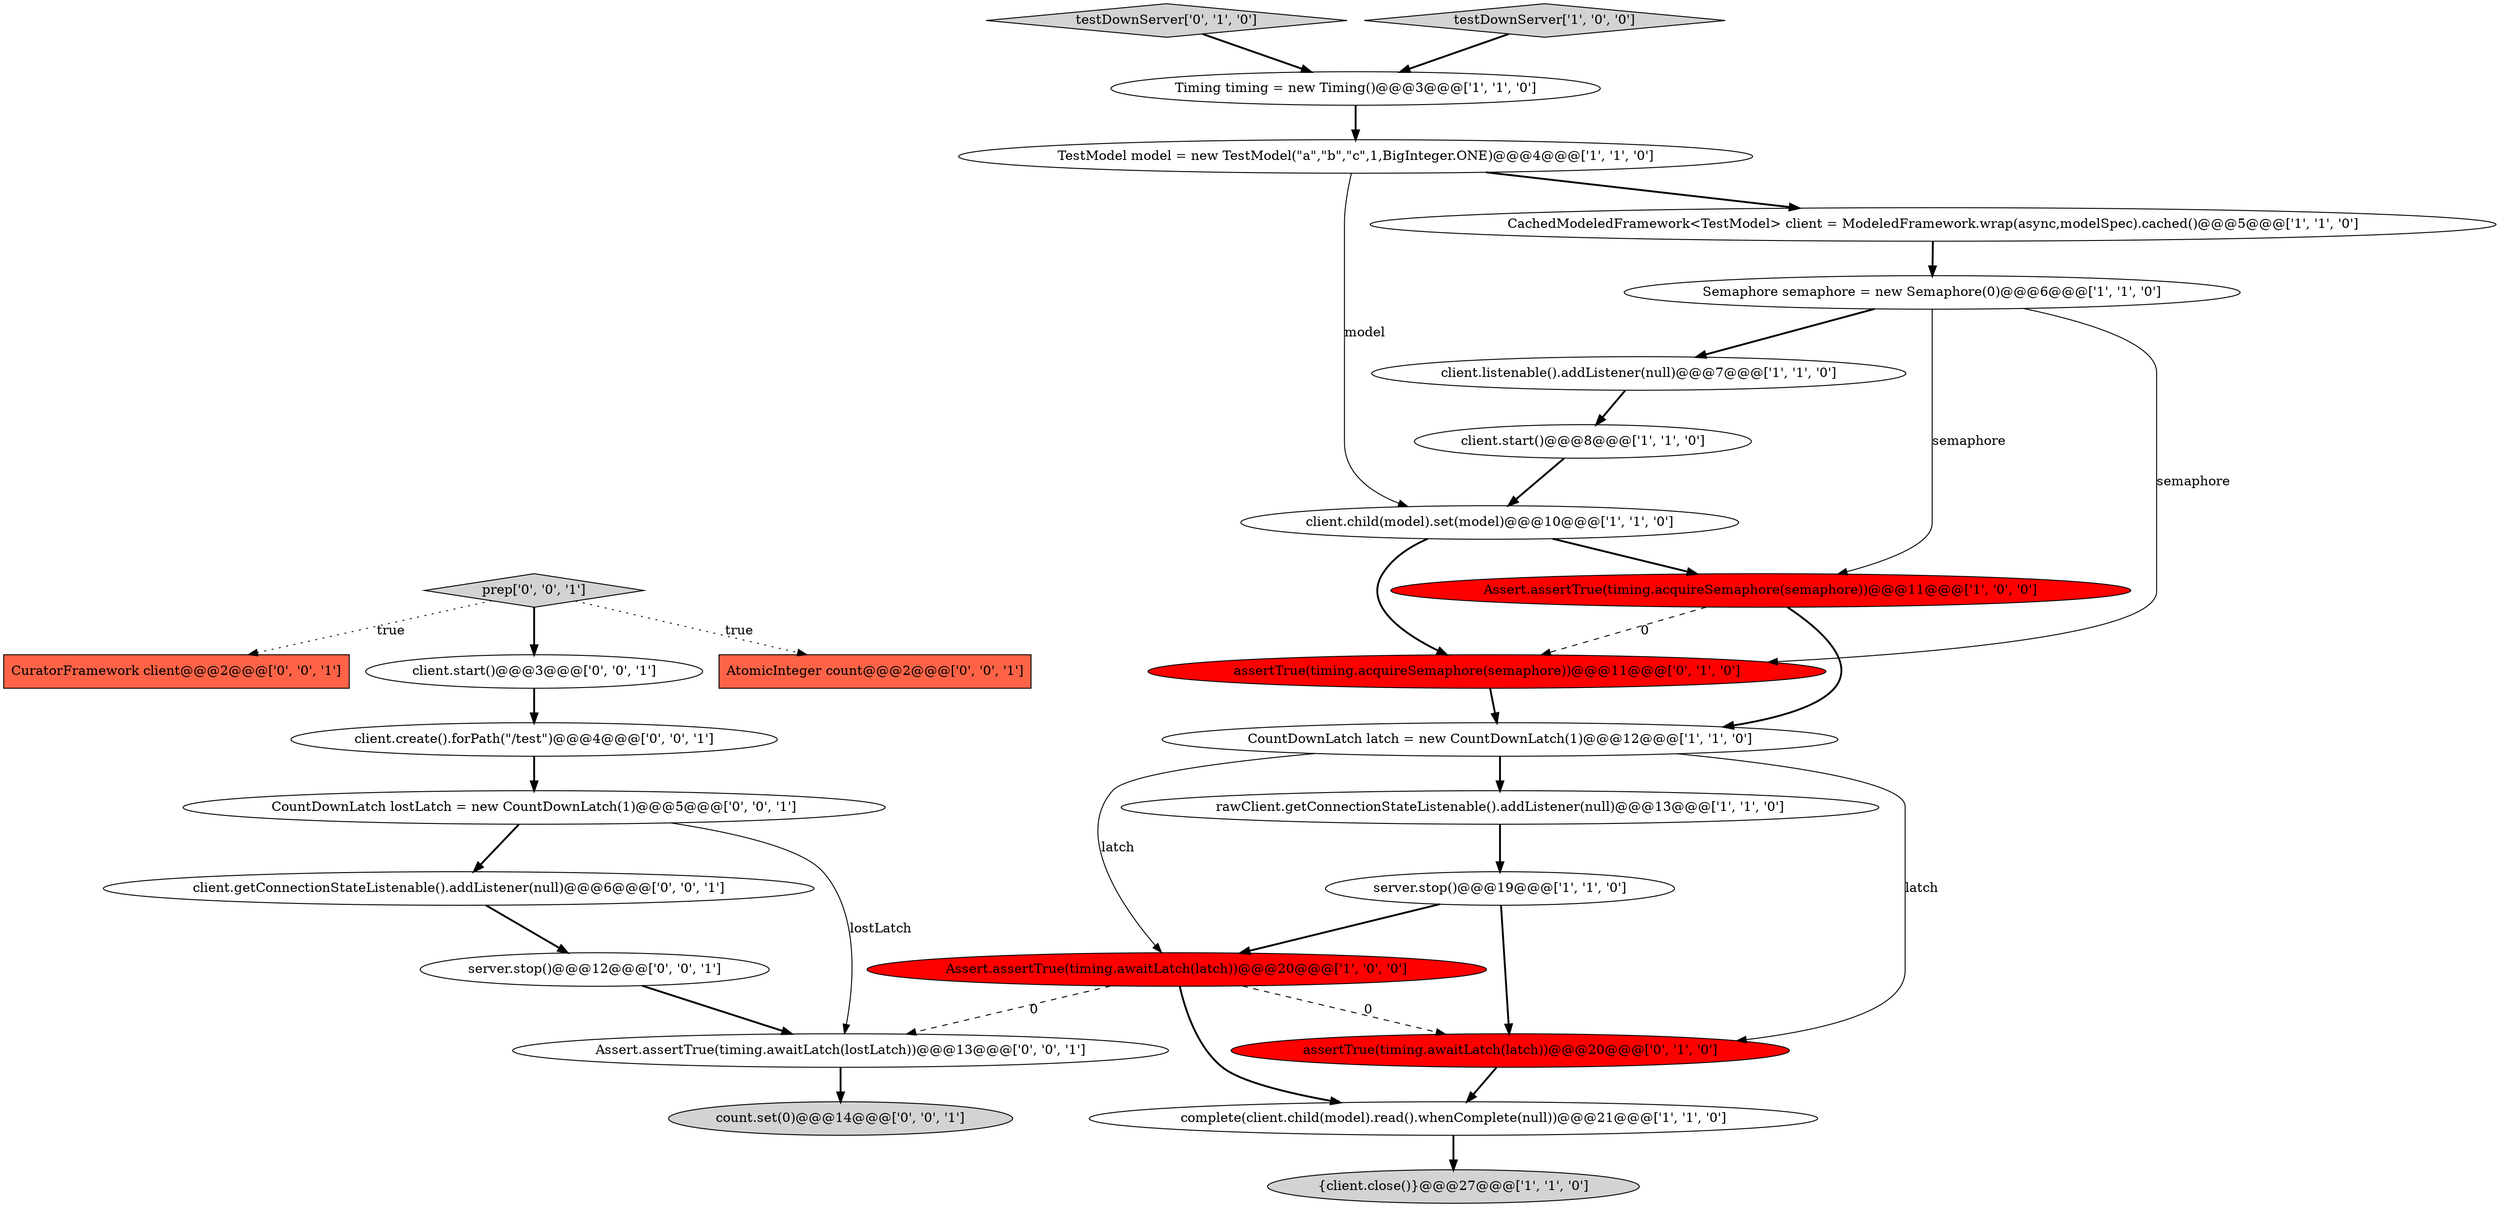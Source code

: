 digraph {
10 [style = filled, label = "client.start()@@@8@@@['1', '1', '0']", fillcolor = white, shape = ellipse image = "AAA0AAABBB1BBB"];
16 [style = filled, label = "assertTrue(timing.acquireSemaphore(semaphore))@@@11@@@['0', '1', '0']", fillcolor = red, shape = ellipse image = "AAA1AAABBB2BBB"];
6 [style = filled, label = "Semaphore semaphore = new Semaphore(0)@@@6@@@['1', '1', '0']", fillcolor = white, shape = ellipse image = "AAA0AAABBB1BBB"];
3 [style = filled, label = "rawClient.getConnectionStateListenable().addListener(null)@@@13@@@['1', '1', '0']", fillcolor = white, shape = ellipse image = "AAA0AAABBB1BBB"];
8 [style = filled, label = "{client.close()}@@@27@@@['1', '1', '0']", fillcolor = lightgray, shape = ellipse image = "AAA0AAABBB1BBB"];
23 [style = filled, label = "CountDownLatch lostLatch = new CountDownLatch(1)@@@5@@@['0', '0', '1']", fillcolor = white, shape = ellipse image = "AAA0AAABBB3BBB"];
25 [style = filled, label = "CuratorFramework client@@@2@@@['0', '0', '1']", fillcolor = tomato, shape = box image = "AAA0AAABBB3BBB"];
17 [style = filled, label = "testDownServer['0', '1', '0']", fillcolor = lightgray, shape = diamond image = "AAA0AAABBB2BBB"];
21 [style = filled, label = "client.getConnectionStateListenable().addListener(null)@@@6@@@['0', '0', '1']", fillcolor = white, shape = ellipse image = "AAA0AAABBB3BBB"];
9 [style = filled, label = "TestModel model = new TestModel(\"a\",\"b\",\"c\",1,BigInteger.ONE)@@@4@@@['1', '1', '0']", fillcolor = white, shape = ellipse image = "AAA0AAABBB1BBB"];
22 [style = filled, label = "server.stop()@@@12@@@['0', '0', '1']", fillcolor = white, shape = ellipse image = "AAA0AAABBB3BBB"];
14 [style = filled, label = "complete(client.child(model).read().whenComplete(null))@@@21@@@['1', '1', '0']", fillcolor = white, shape = ellipse image = "AAA0AAABBB1BBB"];
0 [style = filled, label = "testDownServer['1', '0', '0']", fillcolor = lightgray, shape = diamond image = "AAA0AAABBB1BBB"];
12 [style = filled, label = "client.listenable().addListener(null)@@@7@@@['1', '1', '0']", fillcolor = white, shape = ellipse image = "AAA0AAABBB1BBB"];
13 [style = filled, label = "server.stop()@@@19@@@['1', '1', '0']", fillcolor = white, shape = ellipse image = "AAA0AAABBB1BBB"];
2 [style = filled, label = "CountDownLatch latch = new CountDownLatch(1)@@@12@@@['1', '1', '0']", fillcolor = white, shape = ellipse image = "AAA0AAABBB1BBB"];
4 [style = filled, label = "client.child(model).set(model)@@@10@@@['1', '1', '0']", fillcolor = white, shape = ellipse image = "AAA0AAABBB1BBB"];
15 [style = filled, label = "assertTrue(timing.awaitLatch(latch))@@@20@@@['0', '1', '0']", fillcolor = red, shape = ellipse image = "AAA1AAABBB2BBB"];
24 [style = filled, label = "client.create().forPath(\"/test\")@@@4@@@['0', '0', '1']", fillcolor = white, shape = ellipse image = "AAA0AAABBB3BBB"];
1 [style = filled, label = "CachedModeledFramework<TestModel> client = ModeledFramework.wrap(async,modelSpec).cached()@@@5@@@['1', '1', '0']", fillcolor = white, shape = ellipse image = "AAA0AAABBB1BBB"];
19 [style = filled, label = "Assert.assertTrue(timing.awaitLatch(lostLatch))@@@13@@@['0', '0', '1']", fillcolor = white, shape = ellipse image = "AAA0AAABBB3BBB"];
26 [style = filled, label = "count.set(0)@@@14@@@['0', '0', '1']", fillcolor = lightgray, shape = ellipse image = "AAA0AAABBB3BBB"];
27 [style = filled, label = "prep['0', '0', '1']", fillcolor = lightgray, shape = diamond image = "AAA0AAABBB3BBB"];
7 [style = filled, label = "Timing timing = new Timing()@@@3@@@['1', '1', '0']", fillcolor = white, shape = ellipse image = "AAA0AAABBB1BBB"];
5 [style = filled, label = "Assert.assertTrue(timing.awaitLatch(latch))@@@20@@@['1', '0', '0']", fillcolor = red, shape = ellipse image = "AAA1AAABBB1BBB"];
18 [style = filled, label = "client.start()@@@3@@@['0', '0', '1']", fillcolor = white, shape = ellipse image = "AAA0AAABBB3BBB"];
11 [style = filled, label = "Assert.assertTrue(timing.acquireSemaphore(semaphore))@@@11@@@['1', '0', '0']", fillcolor = red, shape = ellipse image = "AAA1AAABBB1BBB"];
20 [style = filled, label = "AtomicInteger count@@@2@@@['0', '0', '1']", fillcolor = tomato, shape = box image = "AAA0AAABBB3BBB"];
27->18 [style = bold, label=""];
18->24 [style = bold, label=""];
27->25 [style = dotted, label="true"];
15->14 [style = bold, label=""];
22->19 [style = bold, label=""];
11->16 [style = dashed, label="0"];
2->3 [style = bold, label=""];
2->5 [style = solid, label="latch"];
5->14 [style = bold, label=""];
16->2 [style = bold, label=""];
23->19 [style = solid, label="lostLatch"];
11->2 [style = bold, label=""];
0->7 [style = bold, label=""];
17->7 [style = bold, label=""];
7->9 [style = bold, label=""];
6->16 [style = solid, label="semaphore"];
12->10 [style = bold, label=""];
1->6 [style = bold, label=""];
23->21 [style = bold, label=""];
21->22 [style = bold, label=""];
27->20 [style = dotted, label="true"];
19->26 [style = bold, label=""];
13->5 [style = bold, label=""];
3->13 [style = bold, label=""];
10->4 [style = bold, label=""];
14->8 [style = bold, label=""];
13->15 [style = bold, label=""];
9->1 [style = bold, label=""];
4->11 [style = bold, label=""];
5->15 [style = dashed, label="0"];
6->11 [style = solid, label="semaphore"];
5->19 [style = dashed, label="0"];
9->4 [style = solid, label="model"];
4->16 [style = bold, label=""];
2->15 [style = solid, label="latch"];
24->23 [style = bold, label=""];
6->12 [style = bold, label=""];
}
